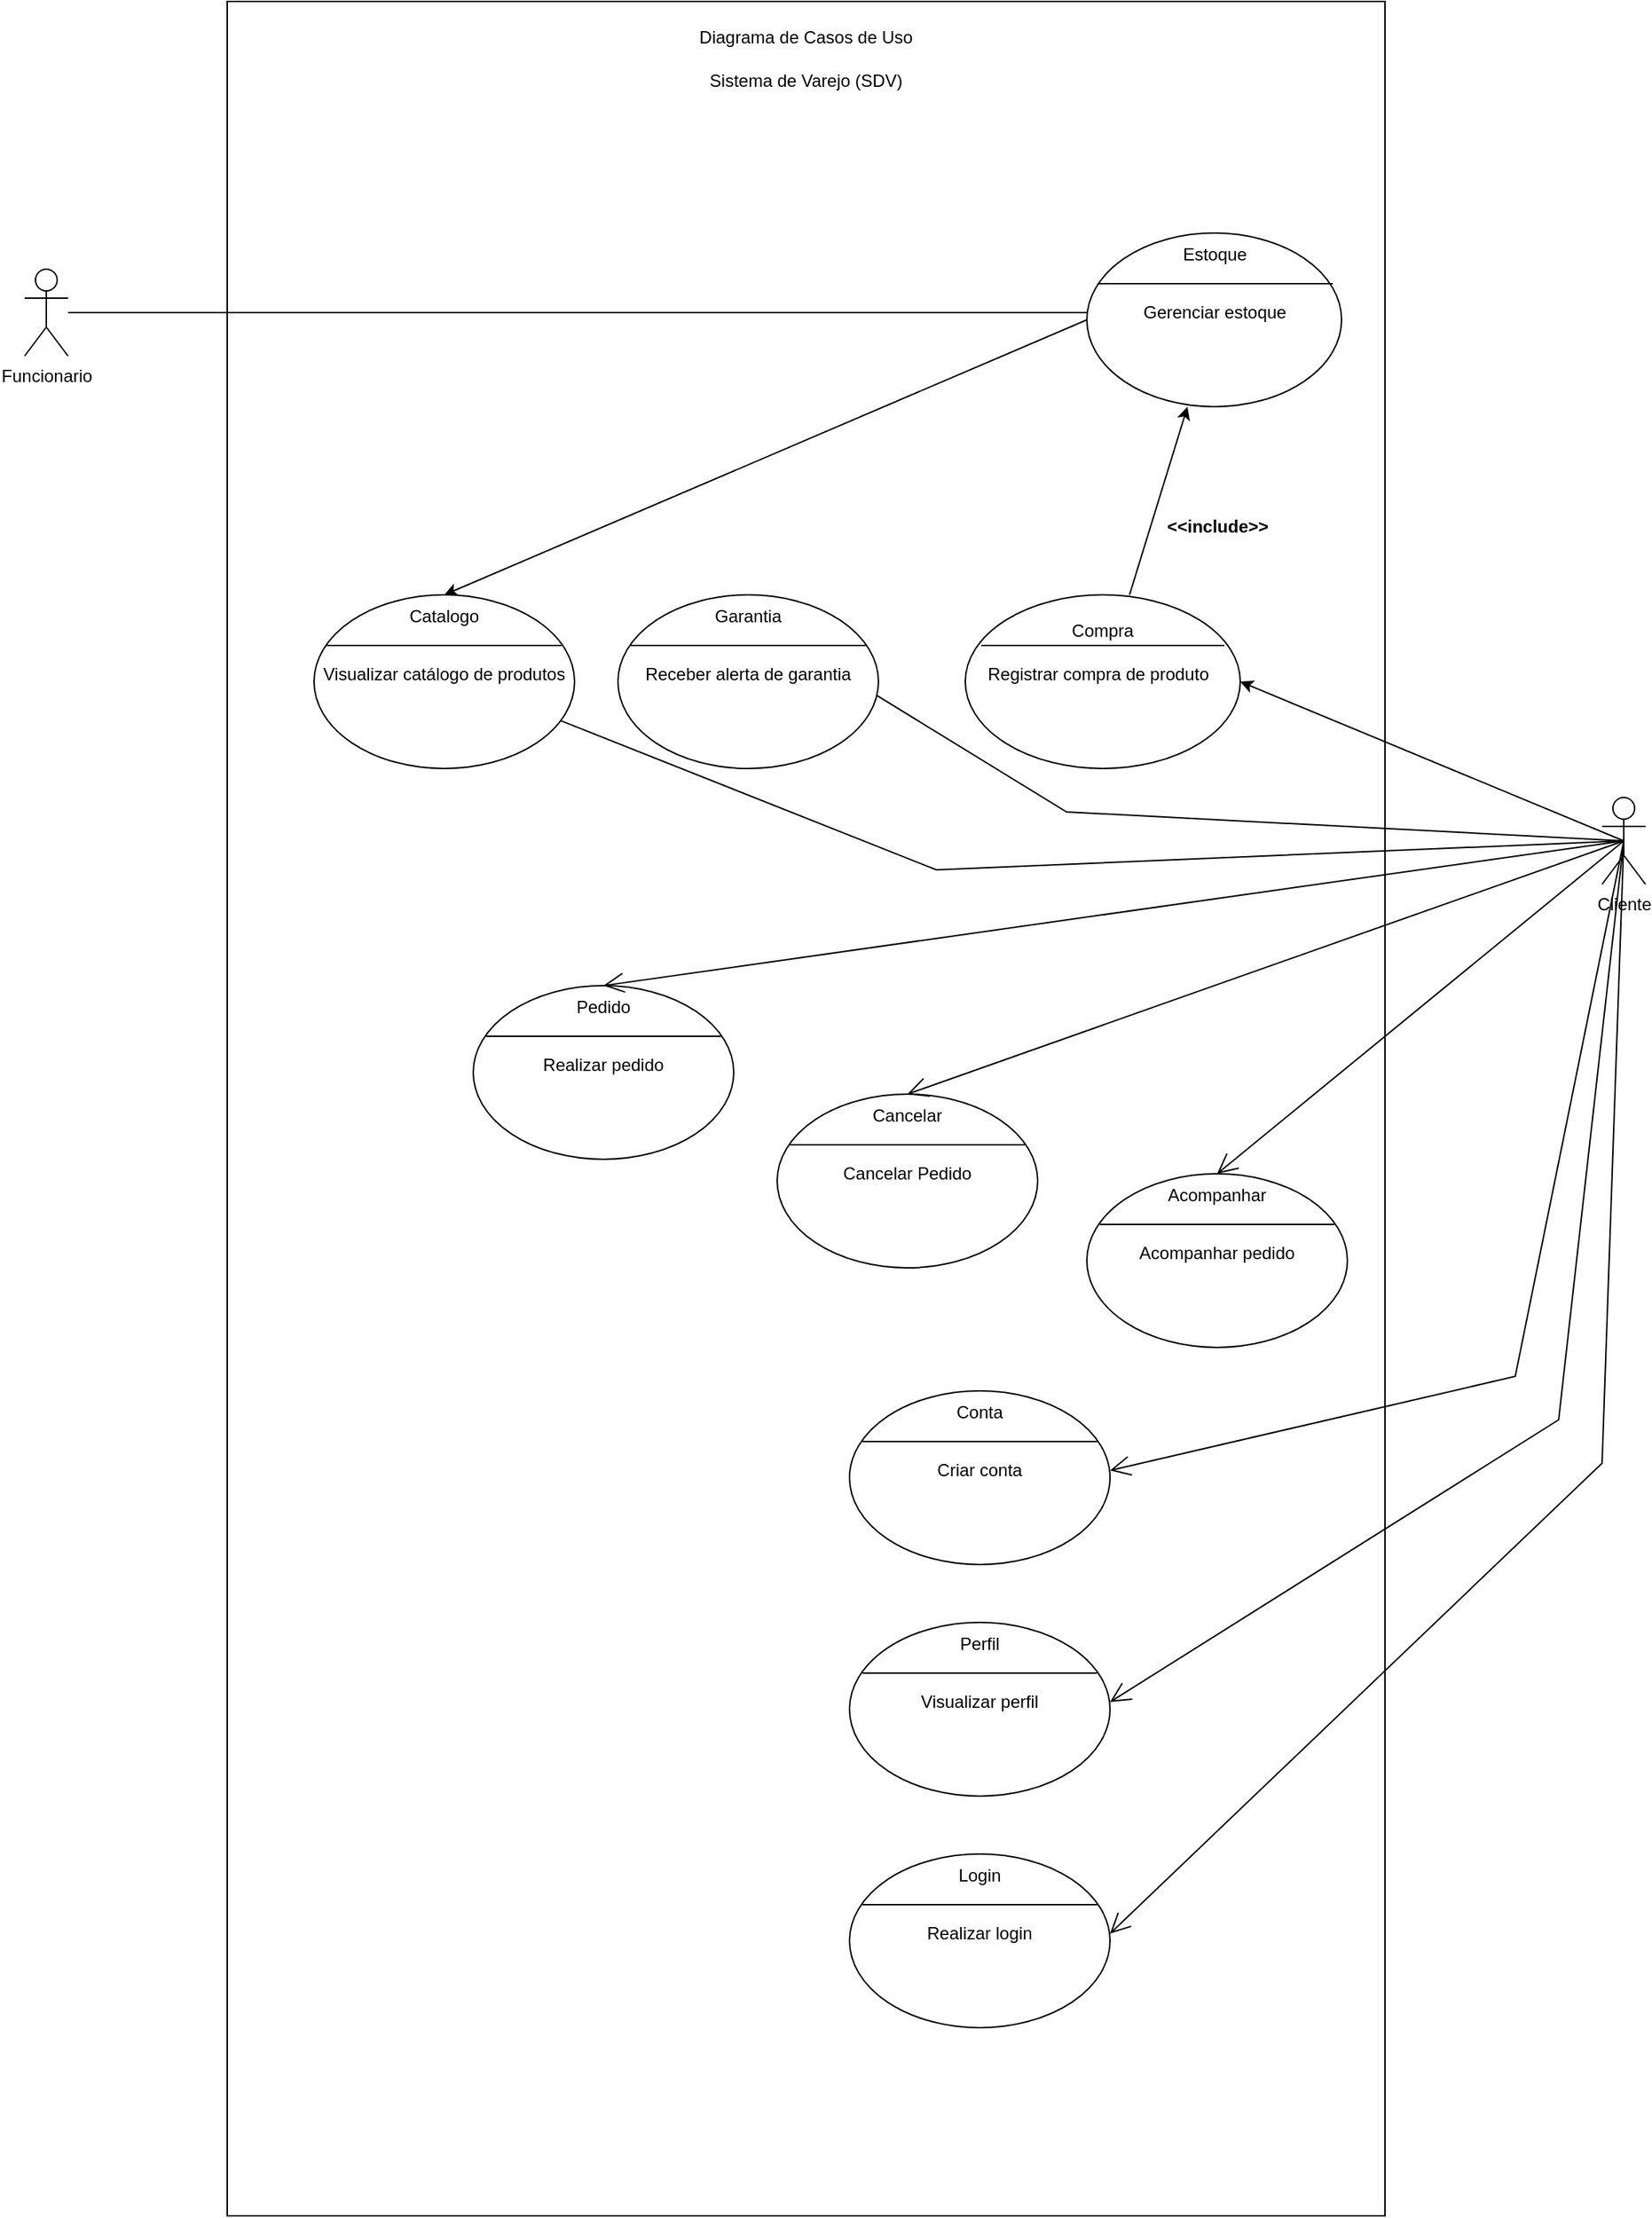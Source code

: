 <mxfile version="22.1.7" type="github">
  <diagram name="Página-1" id="h-dLTOF5149Yw1Pp6t1p">
    <mxGraphModel dx="4310" dy="3109" grid="1" gridSize="10" guides="1" tooltips="1" connect="1" arrows="1" fold="1" page="1" pageScale="1" pageWidth="827" pageHeight="1169" math="0" shadow="0">
      <root>
        <mxCell id="0" />
        <mxCell id="1" parent="0" />
        <mxCell id="g30dC1cCaajuv-hexaAX-39" value="" style="rounded=0;whiteSpace=wrap;html=1;" parent="1" vertex="1">
          <mxGeometry x="-270" y="-170" width="800" height="1530" as="geometry" />
        </mxCell>
        <mxCell id="g30dC1cCaajuv-hexaAX-25" value="" style="rounded=0;orthogonalLoop=1;jettySize=auto;html=1;exitX=0.5;exitY=0.5;exitDx=0;exitDy=0;exitPerimeter=0;entryX=1;entryY=0.5;entryDx=0;entryDy=0;" parent="1" source="4o8j3WW2N9YPz4apZTRC-1" target="g30dC1cCaajuv-hexaAX-32" edge="1">
          <mxGeometry relative="1" as="geometry">
            <mxPoint x="150" y="305" as="targetPoint" />
          </mxGeometry>
        </mxCell>
        <mxCell id="g30dC1cCaajuv-hexaAX-26" value="" style="rounded=0;orthogonalLoop=1;jettySize=auto;html=1;exitX=0.5;exitY=0.5;exitDx=0;exitDy=0;exitPerimeter=0;" parent="1" source="4o8j3WW2N9YPz4apZTRC-1" target="g30dC1cCaajuv-hexaAX-16" edge="1">
          <mxGeometry relative="1" as="geometry">
            <mxPoint x="600" y="370" as="sourcePoint" />
            <Array as="points">
              <mxPoint x="220" y="430" />
            </Array>
          </mxGeometry>
        </mxCell>
        <mxCell id="g30dC1cCaajuv-hexaAX-29" value="" style="rounded=0;orthogonalLoop=1;jettySize=auto;html=1;exitX=0.5;exitY=0.5;exitDx=0;exitDy=0;exitPerimeter=0;" parent="1" source="4o8j3WW2N9YPz4apZTRC-1" target="g30dC1cCaajuv-hexaAX-19" edge="1">
          <mxGeometry relative="1" as="geometry">
            <mxPoint x="640" y="350" as="sourcePoint" />
            <Array as="points">
              <mxPoint x="310" y="390" />
            </Array>
          </mxGeometry>
        </mxCell>
        <mxCell id="4o8j3WW2N9YPz4apZTRC-1" value="Cliente&lt;br&gt;" style="shape=umlActor;verticalLabelPosition=bottom;verticalAlign=top;html=1;" parent="1" vertex="1">
          <mxGeometry x="680" y="380" width="30" height="60" as="geometry" />
        </mxCell>
        <mxCell id="g30dC1cCaajuv-hexaAX-38" value="" style="edgeStyle=orthogonalEdgeStyle;rounded=0;orthogonalLoop=1;jettySize=auto;html=1;" parent="1" source="4o8j3WW2N9YPz4apZTRC-6" target="g30dC1cCaajuv-hexaAX-5" edge="1">
          <mxGeometry relative="1" as="geometry" />
        </mxCell>
        <mxCell id="4o8j3WW2N9YPz4apZTRC-6" value="Funcionario" style="shape=umlActor;verticalLabelPosition=bottom;verticalAlign=top;html=1;" parent="1" vertex="1">
          <mxGeometry x="-410" y="15" width="30" height="60" as="geometry" />
        </mxCell>
        <mxCell id="g30dC1cCaajuv-hexaAX-2" value="" style="shape=ellipse;container=1;horizontal=1;horizontalStack=0;resizeParent=1;resizeParentMax=0;resizeLast=0;html=1;dashed=0;collapsible=0;" parent="1" vertex="1">
          <mxGeometry x="324" y="-10" width="176" height="120" as="geometry" />
        </mxCell>
        <mxCell id="g30dC1cCaajuv-hexaAX-3" value="Estoque" style="html=1;strokeColor=none;fillColor=none;align=center;verticalAlign=middle;rotatable=0;whiteSpace=wrap;" parent="g30dC1cCaajuv-hexaAX-2" vertex="1">
          <mxGeometry x="14.67" width="146.667" height="30" as="geometry" />
        </mxCell>
        <mxCell id="g30dC1cCaajuv-hexaAX-4" value="" style="line;strokeWidth=1;fillColor=none;rotatable=0;labelPosition=right;points=[];portConstraint=eastwest;dashed=0;resizeWidth=1;" parent="g30dC1cCaajuv-hexaAX-2" vertex="1">
          <mxGeometry x="7.33" y="30" width="162.67" height="10" as="geometry" />
        </mxCell>
        <mxCell id="g30dC1cCaajuv-hexaAX-5" value="Gerenciar estoque" style="text;html=1;align=center;verticalAlign=middle;rotatable=0;fillColor=none;strokeColor=none;whiteSpace=wrap;" parent="g30dC1cCaajuv-hexaAX-2" vertex="1">
          <mxGeometry x="14.67" y="40" width="146.667" height="30" as="geometry" />
        </mxCell>
        <mxCell id="g30dC1cCaajuv-hexaAX-13" value="" style="shape=ellipse;container=1;horizontal=1;horizontalStack=0;resizeParent=1;resizeParentMax=0;resizeLast=0;html=1;dashed=0;collapsible=0;" parent="1" vertex="1">
          <mxGeometry x="-210" y="240" width="180" height="120" as="geometry" />
        </mxCell>
        <mxCell id="g30dC1cCaajuv-hexaAX-14" value="Catalogo" style="html=1;strokeColor=none;fillColor=none;align=center;verticalAlign=middle;rotatable=0;whiteSpace=wrap;" parent="g30dC1cCaajuv-hexaAX-13" vertex="1">
          <mxGeometry width="180" height="30" as="geometry" />
        </mxCell>
        <mxCell id="g30dC1cCaajuv-hexaAX-15" value="" style="line;strokeWidth=1;fillColor=none;rotatable=0;labelPosition=right;points=[];portConstraint=eastwest;dashed=0;resizeWidth=1;" parent="g30dC1cCaajuv-hexaAX-13" vertex="1">
          <mxGeometry x="9" y="30" width="162" height="10" as="geometry" />
        </mxCell>
        <mxCell id="g30dC1cCaajuv-hexaAX-16" value="Visualizar catálogo de produtos" style="text;html=1;align=center;verticalAlign=middle;rotatable=0;fillColor=none;strokeColor=none;whiteSpace=wrap;" parent="g30dC1cCaajuv-hexaAX-13" vertex="1">
          <mxGeometry y="40" width="180" height="30" as="geometry" />
        </mxCell>
        <mxCell id="g30dC1cCaajuv-hexaAX-18" value="" style="shape=ellipse;container=1;horizontal=1;horizontalStack=0;resizeParent=1;resizeParentMax=0;resizeLast=0;html=1;dashed=0;collapsible=0;" parent="1" vertex="1">
          <mxGeometry y="240" width="180" height="120" as="geometry" />
        </mxCell>
        <mxCell id="g30dC1cCaajuv-hexaAX-19" value="Garantia" style="html=1;strokeColor=none;fillColor=none;align=center;verticalAlign=middle;rotatable=0;whiteSpace=wrap;" parent="g30dC1cCaajuv-hexaAX-18" vertex="1">
          <mxGeometry width="180" height="30" as="geometry" />
        </mxCell>
        <mxCell id="g30dC1cCaajuv-hexaAX-20" value="" style="line;strokeWidth=1;fillColor=none;rotatable=0;labelPosition=right;points=[];portConstraint=eastwest;dashed=0;resizeWidth=1;" parent="g30dC1cCaajuv-hexaAX-18" vertex="1">
          <mxGeometry x="9" y="30" width="162" height="10" as="geometry" />
        </mxCell>
        <mxCell id="g30dC1cCaajuv-hexaAX-21" value="Receber alerta de garantia" style="text;html=1;align=center;verticalAlign=middle;rotatable=0;fillColor=none;strokeColor=none;whiteSpace=wrap;" parent="g30dC1cCaajuv-hexaAX-18" vertex="1">
          <mxGeometry y="40" width="180" height="30" as="geometry" />
        </mxCell>
        <mxCell id="g30dC1cCaajuv-hexaAX-32" value="" style="shape=ellipse;container=1;horizontal=1;horizontalStack=0;resizeParent=1;resizeParentMax=0;resizeLast=0;html=1;dashed=0;collapsible=0;" parent="1" vertex="1">
          <mxGeometry x="240" y="240" width="190" height="120" as="geometry" />
        </mxCell>
        <mxCell id="g30dC1cCaajuv-hexaAX-33" value="Compra" style="html=1;strokeColor=none;fillColor=none;align=center;verticalAlign=middle;rotatable=0;whiteSpace=wrap;" parent="g30dC1cCaajuv-hexaAX-32" vertex="1">
          <mxGeometry x="15.83" y="10" width="158.333" height="30" as="geometry" />
        </mxCell>
        <mxCell id="g30dC1cCaajuv-hexaAX-34" value="" style="line;strokeWidth=1;fillColor=none;rotatable=0;labelPosition=right;points=[];portConstraint=eastwest;dashed=0;resizeWidth=1;" parent="g30dC1cCaajuv-hexaAX-32" vertex="1">
          <mxGeometry x="10.997" y="30" width="168.009" height="10" as="geometry" />
        </mxCell>
        <mxCell id="g30dC1cCaajuv-hexaAX-35" value="Registrar compra de produto" style="text;html=1;align=center;verticalAlign=middle;rotatable=0;fillColor=none;strokeColor=none;whiteSpace=wrap;" parent="g30dC1cCaajuv-hexaAX-32" vertex="1">
          <mxGeometry x="12.75" y="40" width="158.333" height="30" as="geometry" />
        </mxCell>
        <mxCell id="g30dC1cCaajuv-hexaAX-43" value="" style="shape=ellipse;container=1;horizontal=1;horizontalStack=0;resizeParent=1;resizeParentMax=0;resizeLast=0;html=1;dashed=0;collapsible=0;" parent="1" vertex="1">
          <mxGeometry x="-100" y="510" width="180" height="120" as="geometry" />
        </mxCell>
        <mxCell id="g30dC1cCaajuv-hexaAX-44" value="Pedido" style="html=1;strokeColor=none;fillColor=none;align=center;verticalAlign=middle;rotatable=0;whiteSpace=wrap;" parent="g30dC1cCaajuv-hexaAX-43" vertex="1">
          <mxGeometry width="180" height="30" as="geometry" />
        </mxCell>
        <mxCell id="g30dC1cCaajuv-hexaAX-45" value="" style="line;strokeWidth=1;fillColor=none;rotatable=0;labelPosition=right;points=[];portConstraint=eastwest;dashed=0;resizeWidth=1;" parent="g30dC1cCaajuv-hexaAX-43" vertex="1">
          <mxGeometry x="9" y="30" width="162" height="10" as="geometry" />
        </mxCell>
        <mxCell id="g30dC1cCaajuv-hexaAX-46" value="Realizar pedido" style="text;html=1;align=center;verticalAlign=middle;rotatable=0;fillColor=none;strokeColor=none;whiteSpace=wrap;" parent="g30dC1cCaajuv-hexaAX-43" vertex="1">
          <mxGeometry y="40" width="180" height="30" as="geometry" />
        </mxCell>
        <mxCell id="g30dC1cCaajuv-hexaAX-48" value="" style="shape=ellipse;container=1;horizontal=1;horizontalStack=0;resizeParent=1;resizeParentMax=0;resizeLast=0;html=1;dashed=0;collapsible=0;" parent="1" vertex="1">
          <mxGeometry x="110" y="585" width="180" height="120" as="geometry" />
        </mxCell>
        <mxCell id="g30dC1cCaajuv-hexaAX-49" value="Cancelar" style="html=1;strokeColor=none;fillColor=none;align=center;verticalAlign=middle;rotatable=0;whiteSpace=wrap;" parent="g30dC1cCaajuv-hexaAX-48" vertex="1">
          <mxGeometry width="180" height="30" as="geometry" />
        </mxCell>
        <mxCell id="g30dC1cCaajuv-hexaAX-50" value="" style="line;strokeWidth=1;fillColor=none;rotatable=0;labelPosition=right;points=[];portConstraint=eastwest;dashed=0;resizeWidth=1;" parent="g30dC1cCaajuv-hexaAX-48" vertex="1">
          <mxGeometry x="9" y="30" width="162" height="10" as="geometry" />
        </mxCell>
        <mxCell id="g30dC1cCaajuv-hexaAX-51" value="Cancelar Pedido" style="text;html=1;align=center;verticalAlign=middle;rotatable=0;fillColor=none;strokeColor=none;whiteSpace=wrap;" parent="g30dC1cCaajuv-hexaAX-48" vertex="1">
          <mxGeometry y="40" width="180" height="30" as="geometry" />
        </mxCell>
        <mxCell id="g30dC1cCaajuv-hexaAX-53" value="" style="shape=ellipse;container=1;horizontal=1;horizontalStack=0;resizeParent=1;resizeParentMax=0;resizeLast=0;html=1;dashed=0;collapsible=0;" parent="1" vertex="1">
          <mxGeometry x="324" y="640" width="180" height="120" as="geometry" />
        </mxCell>
        <mxCell id="g30dC1cCaajuv-hexaAX-54" value="Acompanhar" style="html=1;strokeColor=none;fillColor=none;align=center;verticalAlign=middle;rotatable=0;whiteSpace=wrap;" parent="g30dC1cCaajuv-hexaAX-53" vertex="1">
          <mxGeometry width="180" height="30" as="geometry" />
        </mxCell>
        <mxCell id="g30dC1cCaajuv-hexaAX-55" value="" style="line;strokeWidth=1;fillColor=none;rotatable=0;labelPosition=right;points=[];portConstraint=eastwest;dashed=0;resizeWidth=1;" parent="g30dC1cCaajuv-hexaAX-53" vertex="1">
          <mxGeometry x="9" y="30" width="162" height="10" as="geometry" />
        </mxCell>
        <mxCell id="g30dC1cCaajuv-hexaAX-56" value="Acompanhar pedido" style="text;html=1;align=center;verticalAlign=middle;rotatable=0;fillColor=none;strokeColor=none;whiteSpace=wrap;" parent="g30dC1cCaajuv-hexaAX-53" vertex="1">
          <mxGeometry y="40" width="180" height="30" as="geometry" />
        </mxCell>
        <mxCell id="g30dC1cCaajuv-hexaAX-87" value="" style="shape=ellipse;container=1;horizontal=1;horizontalStack=0;resizeParent=1;resizeParentMax=0;resizeLast=0;html=1;dashed=0;collapsible=0;" parent="1" vertex="1">
          <mxGeometry x="160" y="790" width="180" height="120" as="geometry" />
        </mxCell>
        <mxCell id="g30dC1cCaajuv-hexaAX-88" value="Conta" style="html=1;strokeColor=none;fillColor=none;align=center;verticalAlign=middle;rotatable=0;whiteSpace=wrap;" parent="g30dC1cCaajuv-hexaAX-87" vertex="1">
          <mxGeometry width="180" height="30" as="geometry" />
        </mxCell>
        <mxCell id="g30dC1cCaajuv-hexaAX-89" value="" style="line;strokeWidth=1;fillColor=none;rotatable=0;labelPosition=right;points=[];portConstraint=eastwest;dashed=0;resizeWidth=1;" parent="g30dC1cCaajuv-hexaAX-87" vertex="1">
          <mxGeometry x="9" y="30" width="162" height="10" as="geometry" />
        </mxCell>
        <mxCell id="g30dC1cCaajuv-hexaAX-90" value="Criar conta" style="text;html=1;align=center;verticalAlign=middle;rotatable=0;fillColor=none;strokeColor=none;whiteSpace=wrap;" parent="g30dC1cCaajuv-hexaAX-87" vertex="1">
          <mxGeometry y="40" width="180" height="30" as="geometry" />
        </mxCell>
        <mxCell id="g30dC1cCaajuv-hexaAX-92" value="" style="shape=ellipse;container=1;horizontal=1;horizontalStack=0;resizeParent=1;resizeParentMax=0;resizeLast=0;html=1;dashed=0;collapsible=0;" parent="1" vertex="1">
          <mxGeometry x="160" y="1110" width="180" height="120" as="geometry" />
        </mxCell>
        <mxCell id="g30dC1cCaajuv-hexaAX-93" value="Login" style="html=1;strokeColor=none;fillColor=none;align=center;verticalAlign=middle;rotatable=0;whiteSpace=wrap;" parent="g30dC1cCaajuv-hexaAX-92" vertex="1">
          <mxGeometry width="180" height="30" as="geometry" />
        </mxCell>
        <mxCell id="g30dC1cCaajuv-hexaAX-94" value="" style="line;strokeWidth=1;fillColor=none;rotatable=0;labelPosition=right;points=[];portConstraint=eastwest;dashed=0;resizeWidth=1;" parent="g30dC1cCaajuv-hexaAX-92" vertex="1">
          <mxGeometry x="9" y="30" width="162" height="10" as="geometry" />
        </mxCell>
        <mxCell id="g30dC1cCaajuv-hexaAX-95" value="Realizar login" style="text;html=1;align=center;verticalAlign=middle;rotatable=0;fillColor=none;strokeColor=none;whiteSpace=wrap;" parent="g30dC1cCaajuv-hexaAX-92" vertex="1">
          <mxGeometry y="40" width="180" height="30" as="geometry" />
        </mxCell>
        <mxCell id="g30dC1cCaajuv-hexaAX-97" value="" style="shape=ellipse;container=1;horizontal=1;horizontalStack=0;resizeParent=1;resizeParentMax=0;resizeLast=0;html=1;dashed=0;collapsible=0;" parent="1" vertex="1">
          <mxGeometry x="160" y="950" width="180" height="120" as="geometry" />
        </mxCell>
        <mxCell id="g30dC1cCaajuv-hexaAX-98" value="Perfil" style="html=1;strokeColor=none;fillColor=none;align=center;verticalAlign=middle;rotatable=0;whiteSpace=wrap;" parent="g30dC1cCaajuv-hexaAX-97" vertex="1">
          <mxGeometry width="180" height="30" as="geometry" />
        </mxCell>
        <mxCell id="g30dC1cCaajuv-hexaAX-99" value="" style="line;strokeWidth=1;fillColor=none;rotatable=0;labelPosition=right;points=[];portConstraint=eastwest;dashed=0;resizeWidth=1;" parent="g30dC1cCaajuv-hexaAX-97" vertex="1">
          <mxGeometry x="9" y="30" width="162" height="10" as="geometry" />
        </mxCell>
        <mxCell id="g30dC1cCaajuv-hexaAX-100" value="Visualizar perfil" style="text;html=1;align=center;verticalAlign=middle;rotatable=0;fillColor=none;strokeColor=none;whiteSpace=wrap;" parent="g30dC1cCaajuv-hexaAX-97" vertex="1">
          <mxGeometry y="40" width="180" height="30" as="geometry" />
        </mxCell>
        <mxCell id="cm1y6lH4dind3ciUbAyo-3" value="" style="endArrow=classic;html=1;rounded=0;" parent="1" source="g30dC1cCaajuv-hexaAX-32" target="g30dC1cCaajuv-hexaAX-2" edge="1">
          <mxGeometry width="50" height="50" relative="1" as="geometry">
            <mxPoint x="324" y="240" as="sourcePoint" />
            <mxPoint x="374" y="190" as="targetPoint" />
          </mxGeometry>
        </mxCell>
        <mxCell id="cm1y6lH4dind3ciUbAyo-4" value="&amp;lt;&amp;lt;include&amp;gt;&amp;gt;" style="text;align=center;fontStyle=1;verticalAlign=middle;spacingLeft=3;spacingRight=3;strokeColor=none;rotatable=0;points=[[0,0.5],[1,0.5]];portConstraint=eastwest;html=1;" parent="1" vertex="1">
          <mxGeometry x="374" y="180" width="80" height="26" as="geometry" />
        </mxCell>
        <mxCell id="cm1y6lH4dind3ciUbAyo-6" value="" style="endArrow=open;endFill=1;endSize=12;html=1;rounded=0;exitX=0.5;exitY=0.5;exitDx=0;exitDy=0;exitPerimeter=0;entryX=0.5;entryY=0;entryDx=0;entryDy=0;" parent="1" source="4o8j3WW2N9YPz4apZTRC-1" target="g30dC1cCaajuv-hexaAX-54" edge="1">
          <mxGeometry width="160" relative="1" as="geometry">
            <mxPoint x="120" y="300" as="sourcePoint" />
            <mxPoint x="280" y="300" as="targetPoint" />
          </mxGeometry>
        </mxCell>
        <mxCell id="cm1y6lH4dind3ciUbAyo-7" value="" style="endArrow=open;endFill=1;endSize=12;html=1;rounded=0;exitX=0.5;exitY=0.5;exitDx=0;exitDy=0;exitPerimeter=0;entryX=0.5;entryY=0;entryDx=0;entryDy=0;" parent="1" source="4o8j3WW2N9YPz4apZTRC-1" target="g30dC1cCaajuv-hexaAX-49" edge="1">
          <mxGeometry width="160" relative="1" as="geometry">
            <mxPoint x="535" y="410" as="sourcePoint" />
            <mxPoint x="240" y="600" as="targetPoint" />
          </mxGeometry>
        </mxCell>
        <mxCell id="cm1y6lH4dind3ciUbAyo-8" value="" style="endArrow=open;endFill=1;endSize=12;html=1;rounded=0;exitX=0.5;exitY=0.5;exitDx=0;exitDy=0;exitPerimeter=0;entryX=0.5;entryY=0;entryDx=0;entryDy=0;" parent="1" source="4o8j3WW2N9YPz4apZTRC-1" target="g30dC1cCaajuv-hexaAX-44" edge="1">
          <mxGeometry width="160" relative="1" as="geometry">
            <mxPoint x="505" y="395" as="sourcePoint" />
            <mxPoint x="10" y="585" as="targetPoint" />
          </mxGeometry>
        </mxCell>
        <mxCell id="cm1y6lH4dind3ciUbAyo-9" value="" style="endArrow=open;endFill=1;endSize=12;html=1;rounded=0;exitX=0.5;exitY=0.5;exitDx=0;exitDy=0;exitPerimeter=0;entryX=1;entryY=0.5;entryDx=0;entryDy=0;" parent="1" source="4o8j3WW2N9YPz4apZTRC-1" target="g30dC1cCaajuv-hexaAX-90" edge="1">
          <mxGeometry width="160" relative="1" as="geometry">
            <mxPoint x="710" y="520" as="sourcePoint" />
            <mxPoint x="270" y="810" as="targetPoint" />
            <Array as="points">
              <mxPoint x="620" y="780" />
            </Array>
          </mxGeometry>
        </mxCell>
        <mxCell id="cm1y6lH4dind3ciUbAyo-10" value="" style="endArrow=open;endFill=1;endSize=12;html=1;rounded=0;exitX=0.5;exitY=0.5;exitDx=0;exitDy=0;exitPerimeter=0;entryX=1;entryY=0.5;entryDx=0;entryDy=0;" parent="1" source="4o8j3WW2N9YPz4apZTRC-1" target="g30dC1cCaajuv-hexaAX-100" edge="1">
          <mxGeometry width="160" relative="1" as="geometry">
            <mxPoint x="660" y="680" as="sourcePoint" />
            <mxPoint x="820" y="680" as="targetPoint" />
            <Array as="points">
              <mxPoint x="650" y="810" />
            </Array>
          </mxGeometry>
        </mxCell>
        <mxCell id="cm1y6lH4dind3ciUbAyo-11" value="" style="endArrow=open;endFill=1;endSize=12;html=1;rounded=0;exitX=0.5;exitY=0.5;exitDx=0;exitDy=0;exitPerimeter=0;entryX=1;entryY=0.5;entryDx=0;entryDy=0;" parent="1" source="4o8j3WW2N9YPz4apZTRC-1" target="g30dC1cCaajuv-hexaAX-95" edge="1">
          <mxGeometry width="160" relative="1" as="geometry">
            <mxPoint x="660" y="580" as="sourcePoint" />
            <mxPoint x="730" y="690" as="targetPoint" />
            <Array as="points">
              <mxPoint x="680" y="840" />
            </Array>
          </mxGeometry>
        </mxCell>
        <mxCell id="aMU6Pqw88qejhUeEaTIb-4" value="" style="endArrow=classic;html=1;rounded=0;entryX=0.5;entryY=0;entryDx=0;entryDy=0;exitX=0;exitY=0.5;exitDx=0;exitDy=0;" edge="1" parent="1" source="g30dC1cCaajuv-hexaAX-2" target="g30dC1cCaajuv-hexaAX-14">
          <mxGeometry width="50" height="50" relative="1" as="geometry">
            <mxPoint x="210" y="370" as="sourcePoint" />
            <mxPoint x="260" y="320" as="targetPoint" />
          </mxGeometry>
        </mxCell>
        <mxCell id="aMU6Pqw88qejhUeEaTIb-6" value="Diagrama de Casos de Uso" style="text;html=1;strokeColor=none;fillColor=none;align=center;verticalAlign=middle;whiteSpace=wrap;rounded=0;" vertex="1" parent="1">
          <mxGeometry x="10" y="-160" width="240" height="30" as="geometry" />
        </mxCell>
        <mxCell id="aMU6Pqw88qejhUeEaTIb-7" value="Sistema de Varejo (SDV)" style="text;html=1;strokeColor=none;fillColor=none;align=center;verticalAlign=middle;whiteSpace=wrap;rounded=0;" vertex="1" parent="1">
          <mxGeometry x="45" y="-130" width="170" height="30" as="geometry" />
        </mxCell>
      </root>
    </mxGraphModel>
  </diagram>
</mxfile>
